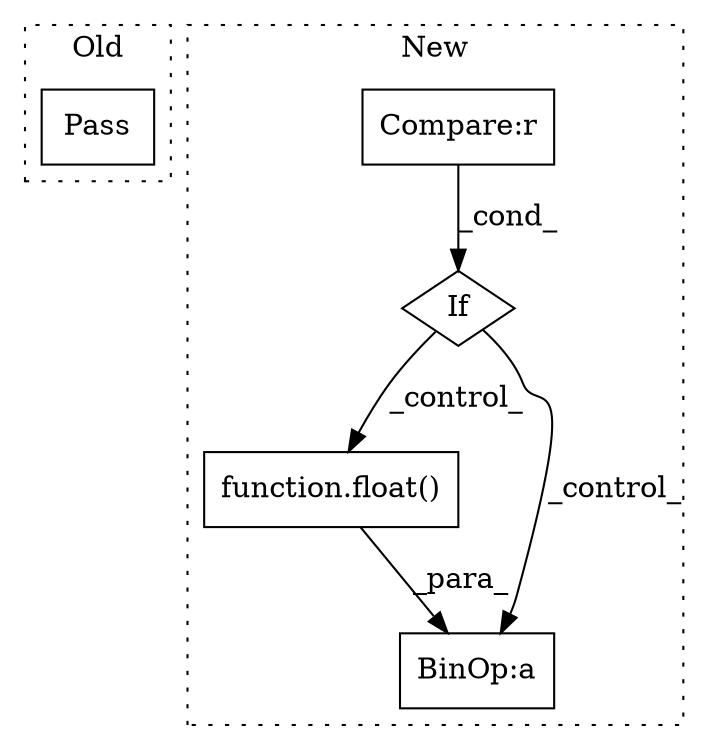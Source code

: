 digraph G {
subgraph cluster0 {
1 [label="Pass" a="62" s="4820" l="4" shape="box"];
label = "Old";
style="dotted";
}
subgraph cluster1 {
2 [label="function.float()" a="75" s="5232,5244" l="6,1" shape="box"];
3 [label="If" a="96" s="5176" l="3" shape="diamond"];
4 [label="BinOp:a" a="82" s="5280" l="3" shape="box"];
5 [label="Compare:r" a="40" s="5179" l="19" shape="box"];
label = "New";
style="dotted";
}
2 -> 4 [label="_para_"];
3 -> 4 [label="_control_"];
3 -> 2 [label="_control_"];
5 -> 3 [label="_cond_"];
}
